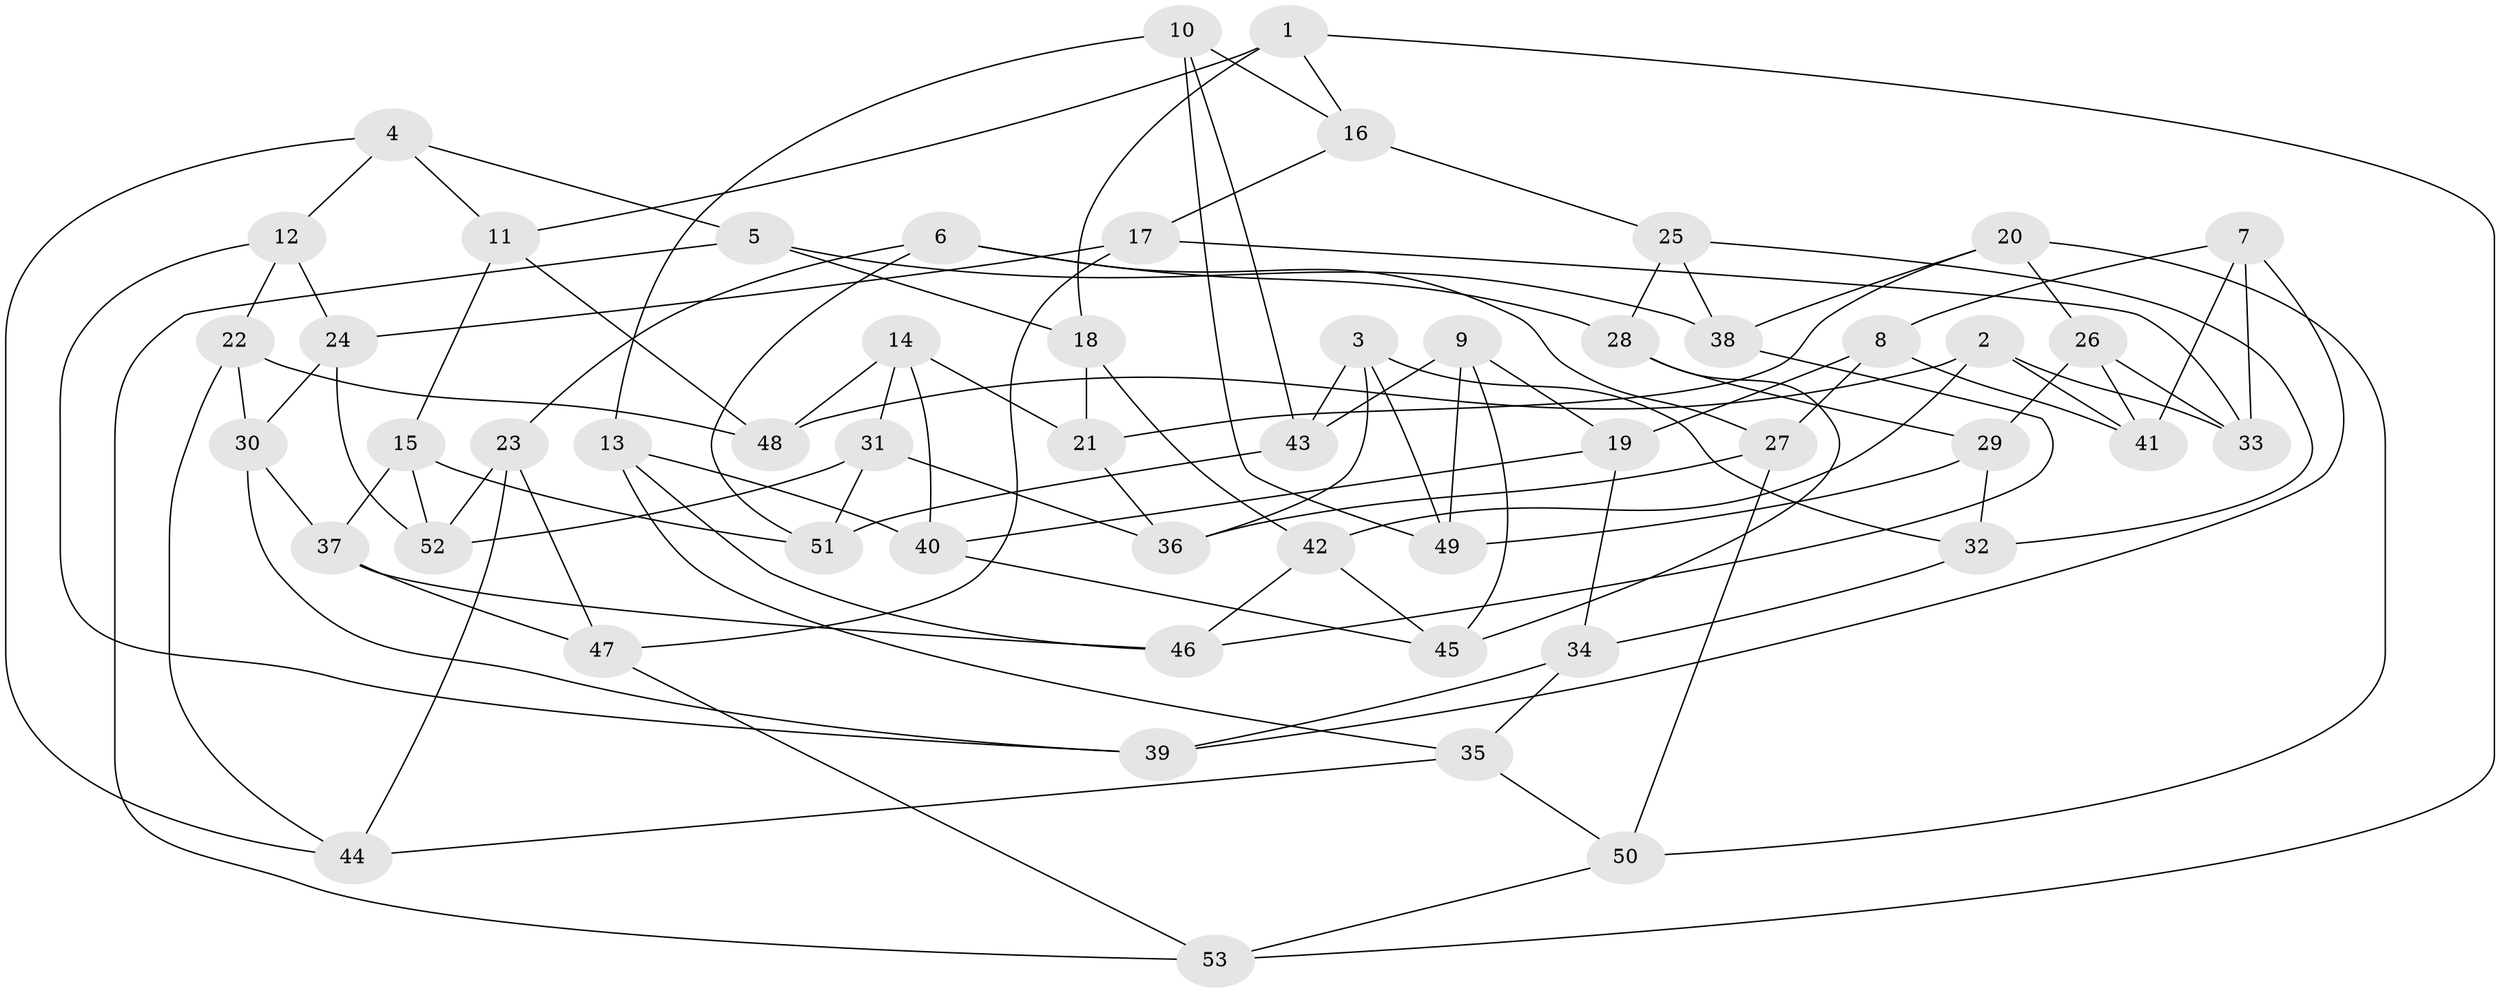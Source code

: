 // Generated by graph-tools (version 1.1) at 2025/26/03/09/25 03:26:51]
// undirected, 53 vertices, 106 edges
graph export_dot {
graph [start="1"]
  node [color=gray90,style=filled];
  1;
  2;
  3;
  4;
  5;
  6;
  7;
  8;
  9;
  10;
  11;
  12;
  13;
  14;
  15;
  16;
  17;
  18;
  19;
  20;
  21;
  22;
  23;
  24;
  25;
  26;
  27;
  28;
  29;
  30;
  31;
  32;
  33;
  34;
  35;
  36;
  37;
  38;
  39;
  40;
  41;
  42;
  43;
  44;
  45;
  46;
  47;
  48;
  49;
  50;
  51;
  52;
  53;
  1 -- 53;
  1 -- 18;
  1 -- 11;
  1 -- 16;
  2 -- 42;
  2 -- 33;
  2 -- 48;
  2 -- 41;
  3 -- 32;
  3 -- 36;
  3 -- 49;
  3 -- 43;
  4 -- 5;
  4 -- 44;
  4 -- 11;
  4 -- 12;
  5 -- 18;
  5 -- 53;
  5 -- 38;
  6 -- 27;
  6 -- 23;
  6 -- 28;
  6 -- 51;
  7 -- 33;
  7 -- 41;
  7 -- 39;
  7 -- 8;
  8 -- 19;
  8 -- 41;
  8 -- 27;
  9 -- 43;
  9 -- 49;
  9 -- 45;
  9 -- 19;
  10 -- 13;
  10 -- 16;
  10 -- 43;
  10 -- 49;
  11 -- 48;
  11 -- 15;
  12 -- 24;
  12 -- 39;
  12 -- 22;
  13 -- 46;
  13 -- 35;
  13 -- 40;
  14 -- 40;
  14 -- 48;
  14 -- 31;
  14 -- 21;
  15 -- 52;
  15 -- 37;
  15 -- 51;
  16 -- 17;
  16 -- 25;
  17 -- 24;
  17 -- 47;
  17 -- 33;
  18 -- 21;
  18 -- 42;
  19 -- 34;
  19 -- 40;
  20 -- 50;
  20 -- 26;
  20 -- 38;
  20 -- 21;
  21 -- 36;
  22 -- 44;
  22 -- 30;
  22 -- 48;
  23 -- 47;
  23 -- 52;
  23 -- 44;
  24 -- 30;
  24 -- 52;
  25 -- 32;
  25 -- 38;
  25 -- 28;
  26 -- 29;
  26 -- 33;
  26 -- 41;
  27 -- 36;
  27 -- 50;
  28 -- 29;
  28 -- 45;
  29 -- 49;
  29 -- 32;
  30 -- 37;
  30 -- 39;
  31 -- 52;
  31 -- 36;
  31 -- 51;
  32 -- 34;
  34 -- 35;
  34 -- 39;
  35 -- 44;
  35 -- 50;
  37 -- 47;
  37 -- 46;
  38 -- 46;
  40 -- 45;
  42 -- 45;
  42 -- 46;
  43 -- 51;
  47 -- 53;
  50 -- 53;
}
